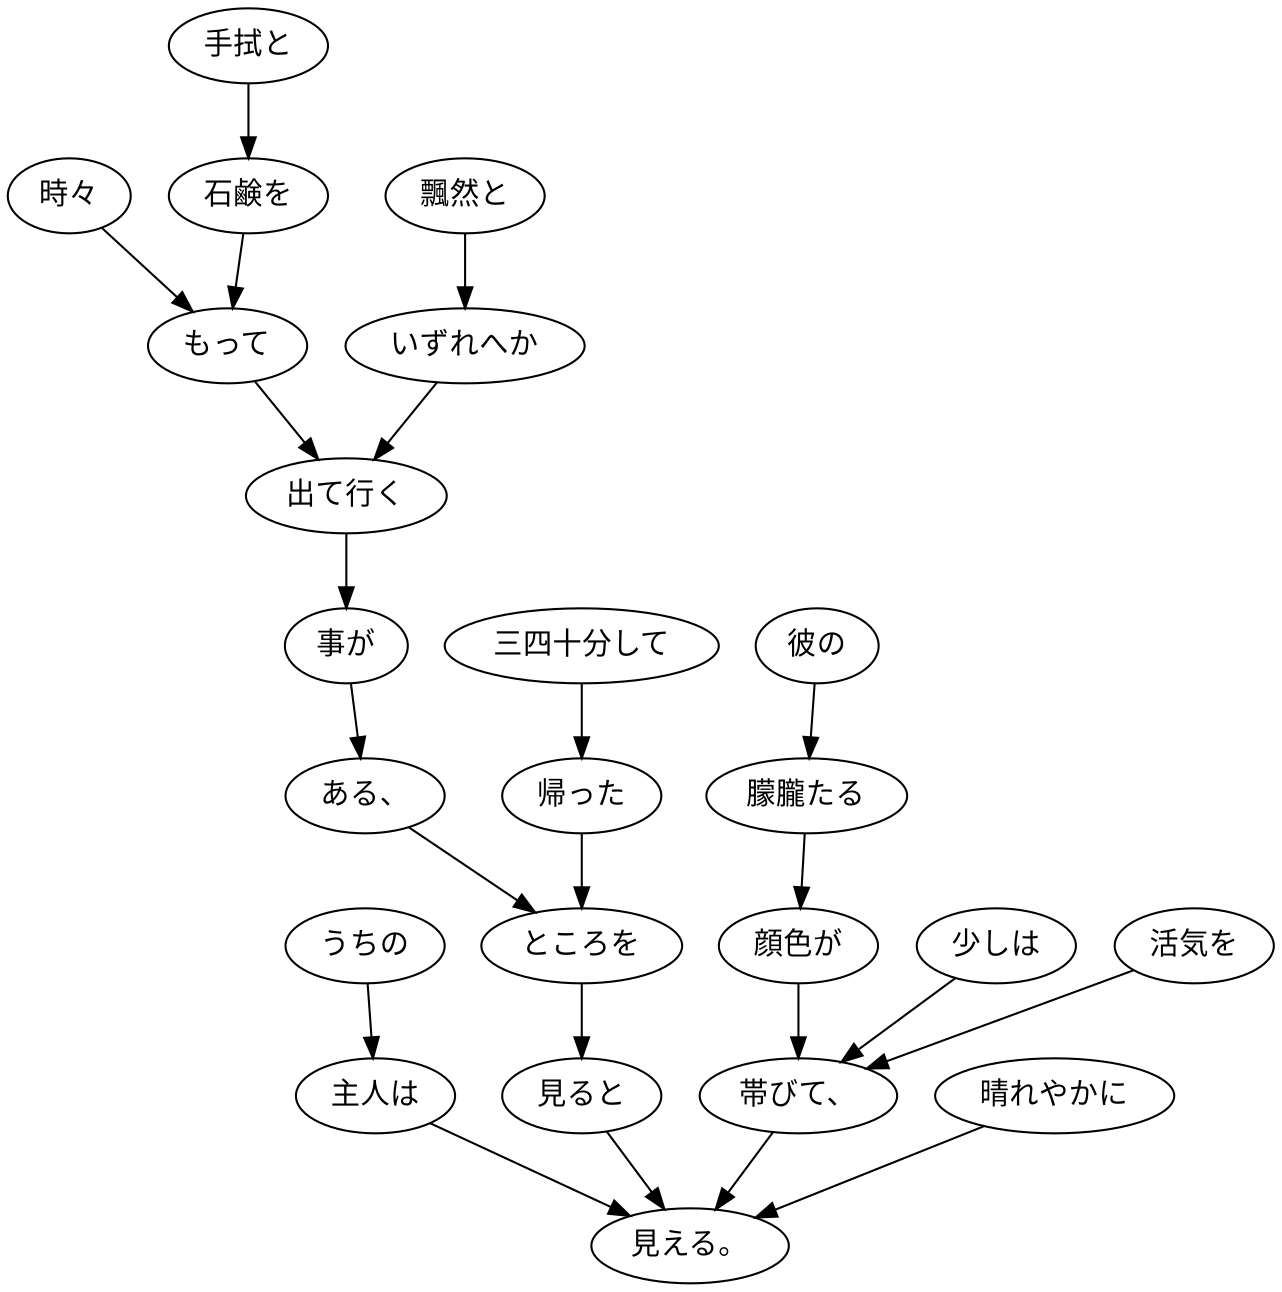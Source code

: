 digraph graph4213 {
	node0 [label="うちの"];
	node1 [label="主人は"];
	node2 [label="時々"];
	node3 [label="手拭と"];
	node4 [label="石鹸を"];
	node5 [label="もって"];
	node6 [label="飄然と"];
	node7 [label="いずれへか"];
	node8 [label="出て行く"];
	node9 [label="事が"];
	node10 [label="ある、"];
	node11 [label="三四十分して"];
	node12 [label="帰った"];
	node13 [label="ところを"];
	node14 [label="見ると"];
	node15 [label="彼の"];
	node16 [label="朦朧たる"];
	node17 [label="顔色が"];
	node18 [label="少しは"];
	node19 [label="活気を"];
	node20 [label="帯びて、"];
	node21 [label="晴れやかに"];
	node22 [label="見える。"];
	node0 -> node1;
	node1 -> node22;
	node2 -> node5;
	node3 -> node4;
	node4 -> node5;
	node5 -> node8;
	node6 -> node7;
	node7 -> node8;
	node8 -> node9;
	node9 -> node10;
	node10 -> node13;
	node11 -> node12;
	node12 -> node13;
	node13 -> node14;
	node14 -> node22;
	node15 -> node16;
	node16 -> node17;
	node17 -> node20;
	node18 -> node20;
	node19 -> node20;
	node20 -> node22;
	node21 -> node22;
}
